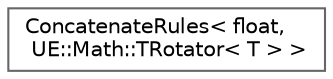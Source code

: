 digraph "Graphical Class Hierarchy"
{
 // INTERACTIVE_SVG=YES
 // LATEX_PDF_SIZE
  bgcolor="transparent";
  edge [fontname=Helvetica,fontsize=10,labelfontname=Helvetica,labelfontsize=10];
  node [fontname=Helvetica,fontsize=10,shape=box,height=0.2,width=0.4];
  rankdir="LR";
  Node0 [id="Node000000",label="ConcatenateRules\< float,\l UE::Math::TRotator\< T \> \>",height=0.2,width=0.4,color="grey40", fillcolor="white", style="filled",URL="$d0/da2/structConcatenateRules_3_01float_00_01UE_1_1Math_1_1TRotator_3_01T_01_4_01_4.html",tooltip=" "];
}
